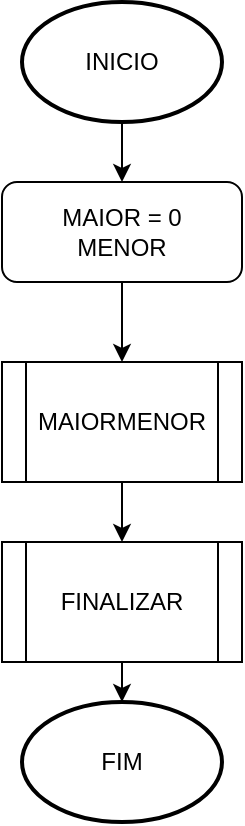 <mxfile version="26.0.5" pages="3">
  <diagram name="INICIO" id="snii-oeaKjDOB4pj1YZV">
    <mxGraphModel dx="880" dy="508" grid="1" gridSize="10" guides="1" tooltips="1" connect="1" arrows="1" fold="1" page="1" pageScale="1" pageWidth="827" pageHeight="1169" math="0" shadow="0">
      <root>
        <mxCell id="0" />
        <mxCell id="1" parent="0" />
        <mxCell id="m4PhiFzANkX4Tic6haHl-8" style="edgeStyle=orthogonalEdgeStyle;rounded=0;orthogonalLoop=1;jettySize=auto;html=1;" edge="1" parent="1" source="m4PhiFzANkX4Tic6haHl-1" target="m4PhiFzANkX4Tic6haHl-2">
          <mxGeometry relative="1" as="geometry" />
        </mxCell>
        <mxCell id="m4PhiFzANkX4Tic6haHl-1" value="MAIOR = 0&lt;div&gt;MENOR&lt;/div&gt;" style="rounded=1;whiteSpace=wrap;html=1;" vertex="1" parent="1">
          <mxGeometry x="340" y="220" width="120" height="50" as="geometry" />
        </mxCell>
        <mxCell id="m4PhiFzANkX4Tic6haHl-9" style="edgeStyle=orthogonalEdgeStyle;rounded=0;orthogonalLoop=1;jettySize=auto;html=1;" edge="1" parent="1" source="m4PhiFzANkX4Tic6haHl-2" target="m4PhiFzANkX4Tic6haHl-3">
          <mxGeometry relative="1" as="geometry" />
        </mxCell>
        <mxCell id="m4PhiFzANkX4Tic6haHl-2" value="MAIORMENOR" style="shape=process;whiteSpace=wrap;html=1;backgroundOutline=1;" vertex="1" parent="1">
          <mxGeometry x="340" y="310" width="120" height="60" as="geometry" />
        </mxCell>
        <mxCell id="m4PhiFzANkX4Tic6haHl-10" style="edgeStyle=orthogonalEdgeStyle;rounded=0;orthogonalLoop=1;jettySize=auto;html=1;" edge="1" parent="1" source="m4PhiFzANkX4Tic6haHl-3" target="m4PhiFzANkX4Tic6haHl-5">
          <mxGeometry relative="1" as="geometry" />
        </mxCell>
        <mxCell id="m4PhiFzANkX4Tic6haHl-3" value="FINALIZAR" style="shape=process;whiteSpace=wrap;html=1;backgroundOutline=1;" vertex="1" parent="1">
          <mxGeometry x="340" y="400" width="120" height="60" as="geometry" />
        </mxCell>
        <mxCell id="m4PhiFzANkX4Tic6haHl-6" style="edgeStyle=orthogonalEdgeStyle;rounded=0;orthogonalLoop=1;jettySize=auto;html=1;entryX=0.5;entryY=0;entryDx=0;entryDy=0;" edge="1" parent="1" source="m4PhiFzANkX4Tic6haHl-4" target="m4PhiFzANkX4Tic6haHl-1">
          <mxGeometry relative="1" as="geometry" />
        </mxCell>
        <mxCell id="m4PhiFzANkX4Tic6haHl-4" value="INICIO" style="strokeWidth=2;html=1;shape=mxgraph.flowchart.start_1;whiteSpace=wrap;" vertex="1" parent="1">
          <mxGeometry x="350" y="130" width="100" height="60" as="geometry" />
        </mxCell>
        <mxCell id="m4PhiFzANkX4Tic6haHl-5" value="FIM" style="strokeWidth=2;html=1;shape=mxgraph.flowchart.start_1;whiteSpace=wrap;" vertex="1" parent="1">
          <mxGeometry x="350" y="480" width="100" height="60" as="geometry" />
        </mxCell>
      </root>
    </mxGraphModel>
  </diagram>
  <diagram id="EdKQCmUa15gYrDFxlQEa" name="MAIORMENOR">
    <mxGraphModel dx="880" dy="508" grid="1" gridSize="10" guides="1" tooltips="1" connect="1" arrows="1" fold="1" page="1" pageScale="1" pageWidth="827" pageHeight="1169" math="0" shadow="0">
      <root>
        <mxCell id="0" />
        <mxCell id="1" parent="0" />
        <mxCell id="n2c8dsmRhug93TdzVoUX-3" style="edgeStyle=orthogonalEdgeStyle;rounded=0;orthogonalLoop=1;jettySize=auto;html=1;" edge="1" parent="1" source="n2c8dsmRhug93TdzVoUX-1" target="n2c8dsmRhug93TdzVoUX-2">
          <mxGeometry relative="1" as="geometry" />
        </mxCell>
        <mxCell id="n2c8dsmRhug93TdzVoUX-1" value="MAIORMENOR" style="strokeWidth=2;html=1;shape=mxgraph.flowchart.start_1;whiteSpace=wrap;" vertex="1" parent="1">
          <mxGeometry x="350" y="80" width="100" height="60" as="geometry" />
        </mxCell>
        <mxCell id="LJr_AS2ekS-9ROCYOuie-22" style="edgeStyle=orthogonalEdgeStyle;rounded=0;orthogonalLoop=1;jettySize=auto;html=1;" edge="1" parent="1" source="n2c8dsmRhug93TdzVoUX-2" target="n2c8dsmRhug93TdzVoUX-4">
          <mxGeometry relative="1" as="geometry" />
        </mxCell>
        <mxCell id="n2c8dsmRhug93TdzVoUX-2" value="VAR_NUM[8] = {23, 68, 28, 30, 46, 7, 54, 92}&lt;div&gt;MENOR = VAR_NUM[0]&lt;/div&gt;" style="rounded=1;whiteSpace=wrap;html=1;absoluteArcSize=1;arcSize=14;strokeWidth=2;" vertex="1" parent="1">
          <mxGeometry x="270" y="160" width="260" height="50" as="geometry" />
        </mxCell>
        <mxCell id="LJr_AS2ekS-9ROCYOuie-13" style="edgeStyle=orthogonalEdgeStyle;rounded=0;orthogonalLoop=1;jettySize=auto;html=1;" edge="1" parent="1" source="n2c8dsmRhug93TdzVoUX-4" target="n2c8dsmRhug93TdzVoUX-5">
          <mxGeometry relative="1" as="geometry" />
        </mxCell>
        <mxCell id="LJr_AS2ekS-9ROCYOuie-14" value="SIM" style="edgeLabel;html=1;align=center;verticalAlign=middle;resizable=0;points=[];" vertex="1" connectable="0" parent="LJr_AS2ekS-9ROCYOuie-13">
          <mxGeometry x="0.04" y="1" relative="1" as="geometry">
            <mxPoint as="offset" />
          </mxGeometry>
        </mxCell>
        <mxCell id="n2c8dsmRhug93TdzVoUX-4" value="C = 0; C &amp;lt; 8; C++" style="rounded=1;whiteSpace=wrap;html=1;absoluteArcSize=1;arcSize=14;strokeWidth=2;" vertex="1" parent="1">
          <mxGeometry x="270" y="240" width="260" height="40" as="geometry" />
        </mxCell>
        <mxCell id="LJr_AS2ekS-9ROCYOuie-2" style="edgeStyle=orthogonalEdgeStyle;rounded=0;orthogonalLoop=1;jettySize=auto;html=1;exitX=1;exitY=0.5;exitDx=0;exitDy=0;exitPerimeter=0;" edge="1" parent="1" source="n2c8dsmRhug93TdzVoUX-5" target="LJr_AS2ekS-9ROCYOuie-1">
          <mxGeometry relative="1" as="geometry" />
        </mxCell>
        <mxCell id="LJr_AS2ekS-9ROCYOuie-15" value="SIM" style="edgeLabel;html=1;align=center;verticalAlign=middle;resizable=0;points=[];" vertex="1" connectable="0" parent="LJr_AS2ekS-9ROCYOuie-2">
          <mxGeometry x="-0.696" relative="1" as="geometry">
            <mxPoint as="offset" />
          </mxGeometry>
        </mxCell>
        <mxCell id="n2c8dsmRhug93TdzVoUX-5" value="VAR_NUM[C] &amp;gt; MAIOR" style="strokeWidth=2;html=1;shape=mxgraph.flowchart.decision;whiteSpace=wrap;" vertex="1" parent="1">
          <mxGeometry x="320" y="310" width="160" height="60" as="geometry" />
        </mxCell>
        <mxCell id="LJr_AS2ekS-9ROCYOuie-1" value="MAIOR = VAR_NUM[C]" style="rounded=1;whiteSpace=wrap;html=1;absoluteArcSize=1;arcSize=14;strokeWidth=2;" vertex="1" parent="1">
          <mxGeometry x="466" y="400" width="176" height="30" as="geometry" />
        </mxCell>
        <mxCell id="LJr_AS2ekS-9ROCYOuie-21" style="edgeStyle=orthogonalEdgeStyle;rounded=0;orthogonalLoop=1;jettySize=auto;html=1;" edge="1" parent="1" source="LJr_AS2ekS-9ROCYOuie-3" target="LJr_AS2ekS-9ROCYOuie-7">
          <mxGeometry relative="1" as="geometry" />
        </mxCell>
        <mxCell id="LJr_AS2ekS-9ROCYOuie-3" value="" style="verticalLabelPosition=bottom;verticalAlign=top;html=1;shape=mxgraph.flowchart.on-page_reference;" vertex="1" parent="1">
          <mxGeometry x="385" y="460" width="30" height="30" as="geometry" />
        </mxCell>
        <mxCell id="LJr_AS2ekS-9ROCYOuie-4" style="edgeStyle=orthogonalEdgeStyle;rounded=0;orthogonalLoop=1;jettySize=auto;html=1;entryX=1;entryY=0.5;entryDx=0;entryDy=0;entryPerimeter=0;" edge="1" parent="1" source="LJr_AS2ekS-9ROCYOuie-1" target="LJr_AS2ekS-9ROCYOuie-3">
          <mxGeometry relative="1" as="geometry">
            <Array as="points">
              <mxPoint x="556" y="475" />
            </Array>
          </mxGeometry>
        </mxCell>
        <mxCell id="LJr_AS2ekS-9ROCYOuie-5" style="edgeStyle=orthogonalEdgeStyle;rounded=0;orthogonalLoop=1;jettySize=auto;html=1;entryX=0;entryY=0.5;entryDx=0;entryDy=0;entryPerimeter=0;exitX=0;exitY=0.5;exitDx=0;exitDy=0;exitPerimeter=0;" edge="1" parent="1" source="n2c8dsmRhug93TdzVoUX-5" target="LJr_AS2ekS-9ROCYOuie-3">
          <mxGeometry relative="1" as="geometry">
            <Array as="points">
              <mxPoint x="276" y="340" />
              <mxPoint x="276" y="475" />
            </Array>
          </mxGeometry>
        </mxCell>
        <mxCell id="LJr_AS2ekS-9ROCYOuie-16" value="NÃO" style="edgeLabel;html=1;align=center;verticalAlign=middle;resizable=0;points=[];" vertex="1" connectable="0" parent="LJr_AS2ekS-9ROCYOuie-5">
          <mxGeometry x="-0.856" y="1" relative="1" as="geometry">
            <mxPoint as="offset" />
          </mxGeometry>
        </mxCell>
        <mxCell id="LJr_AS2ekS-9ROCYOuie-6" style="edgeStyle=orthogonalEdgeStyle;rounded=0;orthogonalLoop=1;jettySize=auto;html=1;exitX=1;exitY=0.5;exitDx=0;exitDy=0;exitPerimeter=0;" edge="1" parent="1" source="LJr_AS2ekS-9ROCYOuie-7" target="LJr_AS2ekS-9ROCYOuie-8">
          <mxGeometry relative="1" as="geometry" />
        </mxCell>
        <mxCell id="LJr_AS2ekS-9ROCYOuie-17" value="SIM" style="edgeLabel;html=1;align=center;verticalAlign=middle;resizable=0;points=[];" vertex="1" connectable="0" parent="LJr_AS2ekS-9ROCYOuie-6">
          <mxGeometry x="-0.555" y="3" relative="1" as="geometry">
            <mxPoint as="offset" />
          </mxGeometry>
        </mxCell>
        <mxCell id="LJr_AS2ekS-9ROCYOuie-7" value="VAR_NUM[C] &amp;lt; MAIOR" style="strokeWidth=2;html=1;shape=mxgraph.flowchart.decision;whiteSpace=wrap;" vertex="1" parent="1">
          <mxGeometry x="320" y="520" width="160" height="60" as="geometry" />
        </mxCell>
        <mxCell id="LJr_AS2ekS-9ROCYOuie-8" value="MENOR = VAR_NUM[C]" style="rounded=1;whiteSpace=wrap;html=1;absoluteArcSize=1;arcSize=14;strokeWidth=2;" vertex="1" parent="1">
          <mxGeometry x="466" y="610" width="176" height="30" as="geometry" />
        </mxCell>
        <mxCell id="LJr_AS2ekS-9ROCYOuie-12" style="edgeStyle=orthogonalEdgeStyle;rounded=0;orthogonalLoop=1;jettySize=auto;html=1;entryX=0;entryY=0.5;entryDx=0;entryDy=0;exitX=0.5;exitY=1;exitDx=0;exitDy=0;exitPerimeter=0;" edge="1" parent="1" source="LJr_AS2ekS-9ROCYOuie-9" target="n2c8dsmRhug93TdzVoUX-4">
          <mxGeometry relative="1" as="geometry" />
        </mxCell>
        <mxCell id="LJr_AS2ekS-9ROCYOuie-9" value="" style="verticalLabelPosition=bottom;verticalAlign=top;html=1;shape=mxgraph.flowchart.on-page_reference;" vertex="1" parent="1">
          <mxGeometry x="385" y="670" width="30" height="30" as="geometry" />
        </mxCell>
        <mxCell id="LJr_AS2ekS-9ROCYOuie-10" style="edgeStyle=orthogonalEdgeStyle;rounded=0;orthogonalLoop=1;jettySize=auto;html=1;entryX=1;entryY=0.5;entryDx=0;entryDy=0;entryPerimeter=0;" edge="1" parent="1" source="LJr_AS2ekS-9ROCYOuie-8" target="LJr_AS2ekS-9ROCYOuie-9">
          <mxGeometry relative="1" as="geometry">
            <Array as="points">
              <mxPoint x="556" y="685" />
            </Array>
          </mxGeometry>
        </mxCell>
        <mxCell id="LJr_AS2ekS-9ROCYOuie-11" style="edgeStyle=orthogonalEdgeStyle;rounded=0;orthogonalLoop=1;jettySize=auto;html=1;entryX=0;entryY=0.5;entryDx=0;entryDy=0;entryPerimeter=0;exitX=0;exitY=0.5;exitDx=0;exitDy=0;exitPerimeter=0;" edge="1" parent="1" source="LJr_AS2ekS-9ROCYOuie-7" target="LJr_AS2ekS-9ROCYOuie-9">
          <mxGeometry relative="1" as="geometry">
            <Array as="points">
              <mxPoint x="276" y="550" />
              <mxPoint x="276" y="685" />
            </Array>
          </mxGeometry>
        </mxCell>
        <mxCell id="LJr_AS2ekS-9ROCYOuie-18" value="NÃO" style="edgeLabel;html=1;align=center;verticalAlign=middle;resizable=0;points=[];" vertex="1" connectable="0" parent="LJr_AS2ekS-9ROCYOuie-11">
          <mxGeometry x="-0.848" y="1" relative="1" as="geometry">
            <mxPoint as="offset" />
          </mxGeometry>
        </mxCell>
        <mxCell id="LJr_AS2ekS-9ROCYOuie-19" value="FIM" style="strokeWidth=2;html=1;shape=mxgraph.flowchart.start_1;whiteSpace=wrap;" vertex="1" parent="1">
          <mxGeometry x="350" y="780" width="100" height="60" as="geometry" />
        </mxCell>
        <mxCell id="LJr_AS2ekS-9ROCYOuie-20" style="edgeStyle=orthogonalEdgeStyle;rounded=0;orthogonalLoop=1;jettySize=auto;html=1;entryX=1;entryY=0.5;entryDx=0;entryDy=0;entryPerimeter=0;" edge="1" parent="1" source="n2c8dsmRhug93TdzVoUX-4" target="LJr_AS2ekS-9ROCYOuie-19">
          <mxGeometry relative="1" as="geometry">
            <Array as="points">
              <mxPoint x="656" y="260" />
              <mxPoint x="656" y="810" />
            </Array>
          </mxGeometry>
        </mxCell>
        <mxCell id="LJr_AS2ekS-9ROCYOuie-23" value="NÃO" style="edgeLabel;html=1;align=center;verticalAlign=middle;resizable=0;points=[];" vertex="1" connectable="0" parent="LJr_AS2ekS-9ROCYOuie-20">
          <mxGeometry x="-0.948" y="2" relative="1" as="geometry">
            <mxPoint as="offset" />
          </mxGeometry>
        </mxCell>
      </root>
    </mxGraphModel>
  </diagram>
  <diagram id="zxvgp1BSBHQb7BvfnCM-" name="FINALIZAR">
    <mxGraphModel dx="880" dy="508" grid="1" gridSize="10" guides="1" tooltips="1" connect="1" arrows="1" fold="1" page="1" pageScale="1" pageWidth="827" pageHeight="1169" math="0" shadow="0">
      <root>
        <mxCell id="0" />
        <mxCell id="1" parent="0" />
        <mxCell id="QTfg_rVJlRJRo6DRgJvJ-5" style="edgeStyle=orthogonalEdgeStyle;rounded=0;orthogonalLoop=1;jettySize=auto;html=1;" edge="1" parent="1" source="QTfg_rVJlRJRo6DRgJvJ-1" target="QTfg_rVJlRJRo6DRgJvJ-3">
          <mxGeometry relative="1" as="geometry" />
        </mxCell>
        <mxCell id="QTfg_rVJlRJRo6DRgJvJ-1" value="MAIOR&lt;div&gt;MENOR&lt;/div&gt;" style="strokeWidth=2;html=1;shape=mxgraph.flowchart.display;whiteSpace=wrap;" vertex="1" parent="1">
          <mxGeometry x="364" y="220" width="100" height="60" as="geometry" />
        </mxCell>
        <mxCell id="QTfg_rVJlRJRo6DRgJvJ-4" style="edgeStyle=orthogonalEdgeStyle;rounded=0;orthogonalLoop=1;jettySize=auto;html=1;" edge="1" parent="1" source="QTfg_rVJlRJRo6DRgJvJ-2" target="QTfg_rVJlRJRo6DRgJvJ-1">
          <mxGeometry relative="1" as="geometry" />
        </mxCell>
        <mxCell id="QTfg_rVJlRJRo6DRgJvJ-2" value="FINALIZAR" style="strokeWidth=2;html=1;shape=mxgraph.flowchart.start_1;whiteSpace=wrap;" vertex="1" parent="1">
          <mxGeometry x="364" y="140" width="100" height="60" as="geometry" />
        </mxCell>
        <mxCell id="QTfg_rVJlRJRo6DRgJvJ-3" value="FIM" style="strokeWidth=2;html=1;shape=mxgraph.flowchart.start_1;whiteSpace=wrap;" vertex="1" parent="1">
          <mxGeometry x="364" y="300" width="100" height="60" as="geometry" />
        </mxCell>
      </root>
    </mxGraphModel>
  </diagram>
</mxfile>
